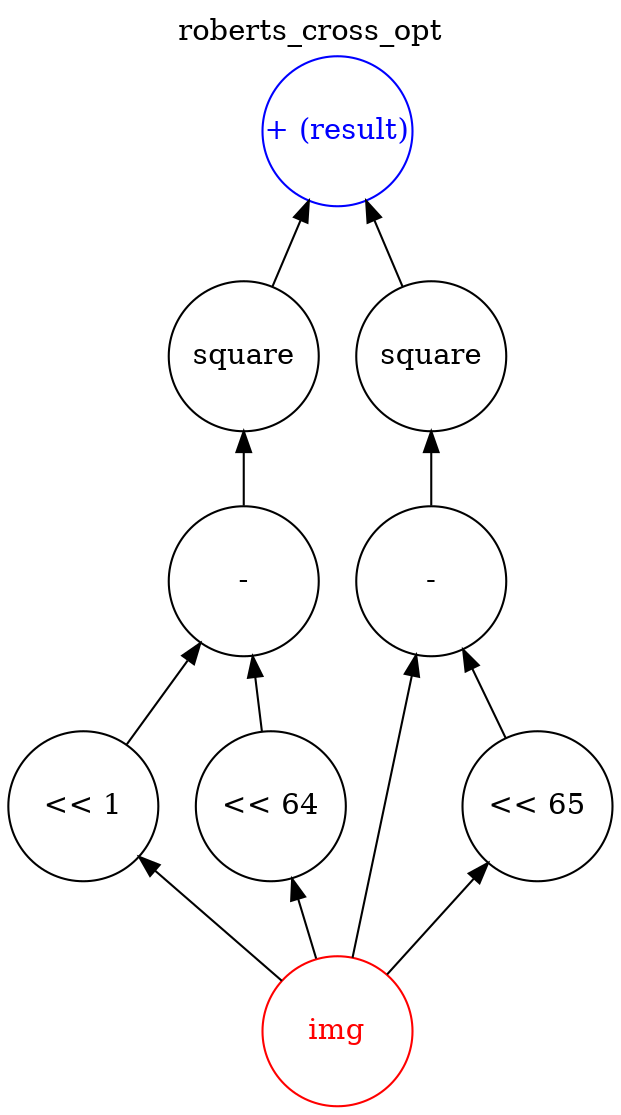 digraph "roberts_cross_opt" {
graph [label="roberts_cross_opt" labelloc="t"]
node [shape=circle width=1 margin=0]
edge [dir=back]
42 [label="img" style=solid color=red fontcolor=red]
44 [label="<< 1" style=solid color=black fontcolor=black]
44 -> 42
43 [label="<< 64" style=solid color=black fontcolor=black]
43 -> 42
68 [label="-" style=solid color=black fontcolor=black]
68 -> 44
68 -> 43
69 [label="square" style=solid color=black fontcolor=black]
69 -> 68
66 [label="<< 65" style=solid color=black fontcolor=black]
66 -> 42
71 [label="-" style=solid color=black fontcolor=black]
71 -> 42
71 -> 66
72 [label="square" style=solid color=black fontcolor=black]
72 -> 71
65 [label="+ (result)" style=solid color=blue fontcolor=blue]
65 -> 69
65 -> 72
}
